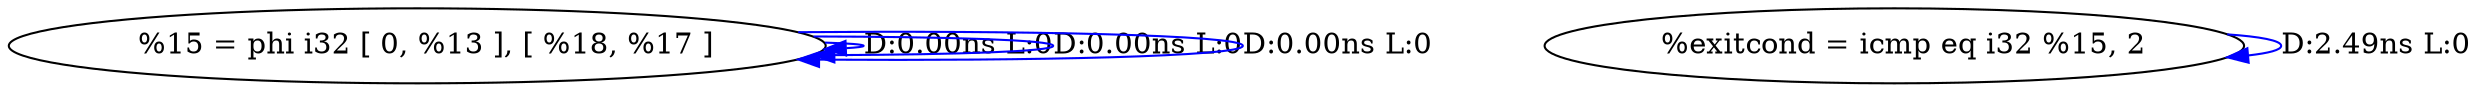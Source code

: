 digraph {
Node0x40d30e0[label="  %15 = phi i32 [ 0, %13 ], [ %18, %17 ]"];
Node0x40d30e0 -> Node0x40d30e0[label="D:0.00ns L:0",color=blue];
Node0x40d30e0 -> Node0x40d30e0[label="D:0.00ns L:0",color=blue];
Node0x40d30e0 -> Node0x40d30e0[label="D:0.00ns L:0",color=blue];
Node0x40d31c0[label="  %exitcond = icmp eq i32 %15, 2"];
Node0x40d31c0 -> Node0x40d31c0[label="D:2.49ns L:0",color=blue];
}

